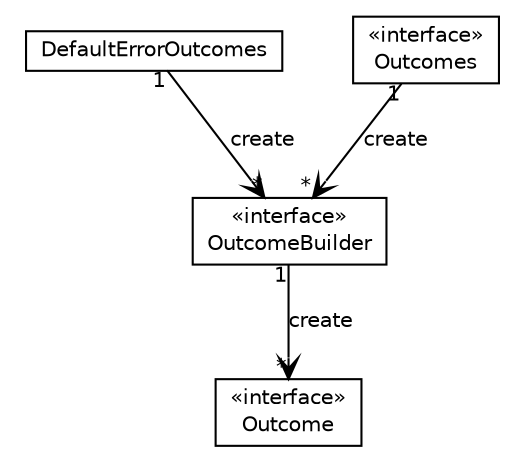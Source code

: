 #!/usr/local/bin/dot
#
# Class diagram 
# Generated by UMLGraph version R5_6-24-gf6e263 (http://www.umlgraph.org/)
#

digraph G {
	edge [fontname="Helvetica",fontsize=10,labelfontname="Helvetica",labelfontsize=10];
	node [fontname="Helvetica",fontsize=10,shape=plaintext];
	nodesep=0.25;
	ranksep=0.5;
	// io.werval.api.outcomes.DefaultErrorOutcomes
	c1794 [label=<<table title="io.werval.api.outcomes.DefaultErrorOutcomes" border="0" cellborder="1" cellspacing="0" cellpadding="2" port="p" href="./DefaultErrorOutcomes.html">
		<tr><td><table border="0" cellspacing="0" cellpadding="1">
<tr><td align="center" balign="center"> DefaultErrorOutcomes </td></tr>
		</table></td></tr>
		</table>>, URL="./DefaultErrorOutcomes.html", fontname="Helvetica", fontcolor="black", fontsize=10.0];
	// io.werval.api.outcomes.Outcome
	c1795 [label=<<table title="io.werval.api.outcomes.Outcome" border="0" cellborder="1" cellspacing="0" cellpadding="2" port="p" href="./Outcome.html">
		<tr><td><table border="0" cellspacing="0" cellpadding="1">
<tr><td align="center" balign="center"> &#171;interface&#187; </td></tr>
<tr><td align="center" balign="center"> Outcome </td></tr>
		</table></td></tr>
		</table>>, URL="./Outcome.html", fontname="Helvetica", fontcolor="black", fontsize=10.0];
	// io.werval.api.outcomes.OutcomeBuilder
	c1796 [label=<<table title="io.werval.api.outcomes.OutcomeBuilder" border="0" cellborder="1" cellspacing="0" cellpadding="2" port="p" href="./OutcomeBuilder.html">
		<tr><td><table border="0" cellspacing="0" cellpadding="1">
<tr><td align="center" balign="center"> &#171;interface&#187; </td></tr>
<tr><td align="center" balign="center"> OutcomeBuilder </td></tr>
		</table></td></tr>
		</table>>, URL="./OutcomeBuilder.html", fontname="Helvetica", fontcolor="black", fontsize=10.0];
	// io.werval.api.outcomes.Outcomes
	c1797 [label=<<table title="io.werval.api.outcomes.Outcomes" border="0" cellborder="1" cellspacing="0" cellpadding="2" port="p" href="./Outcomes.html">
		<tr><td><table border="0" cellspacing="0" cellpadding="1">
<tr><td align="center" balign="center"> &#171;interface&#187; </td></tr>
<tr><td align="center" balign="center"> Outcomes </td></tr>
		</table></td></tr>
		</table>>, URL="./Outcomes.html", fontname="Helvetica", fontcolor="black", fontsize=10.0];
	// io.werval.api.outcomes.DefaultErrorOutcomes NAVASSOC io.werval.api.outcomes.OutcomeBuilder
	c1794:p -> c1796:p [taillabel="1", label="create", headlabel="*", fontname="Helvetica", fontcolor="black", fontsize=10.0, color="black", arrowhead=open];
	// io.werval.api.outcomes.OutcomeBuilder NAVASSOC io.werval.api.outcomes.Outcome
	c1796:p -> c1795:p [taillabel="1", label="create", headlabel="*", fontname="Helvetica", fontcolor="black", fontsize=10.0, color="black", arrowhead=open];
	// io.werval.api.outcomes.Outcomes NAVASSOC io.werval.api.outcomes.OutcomeBuilder
	c1797:p -> c1796:p [taillabel="1", label="create", headlabel="*", fontname="Helvetica", fontcolor="black", fontsize=10.0, color="black", arrowhead=open];
}


